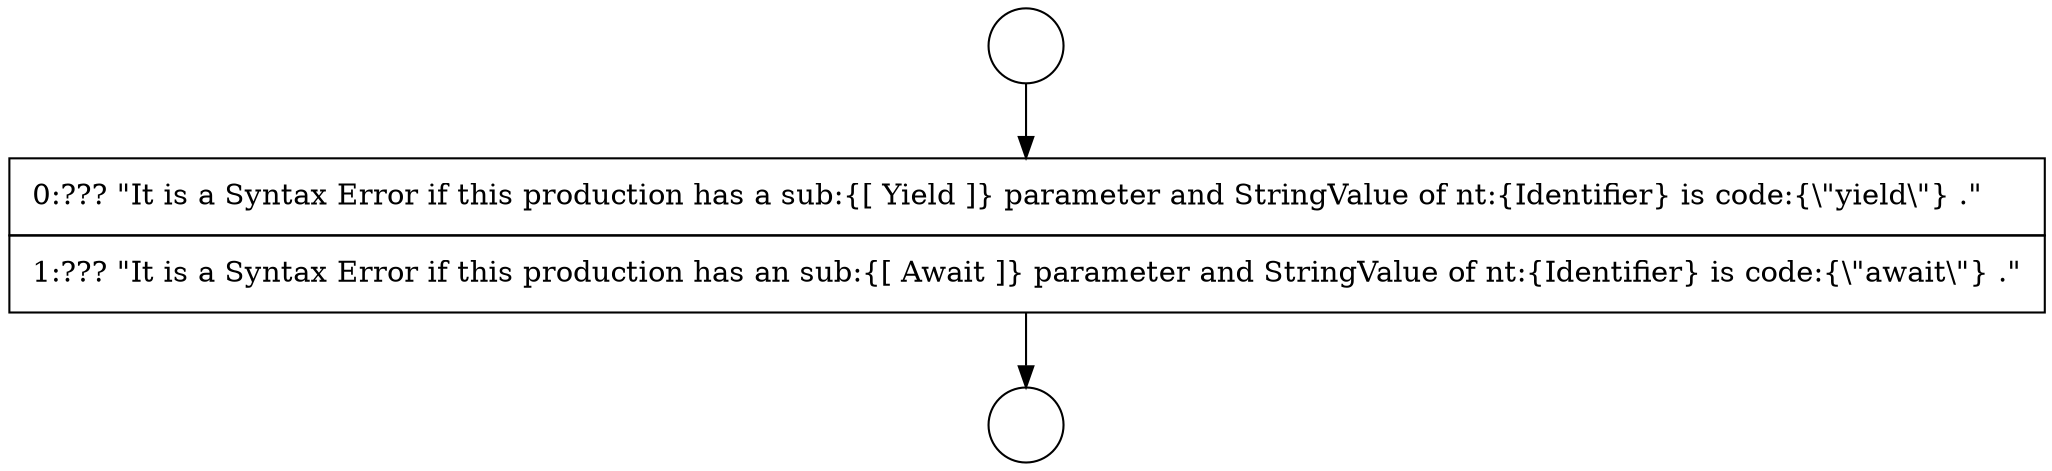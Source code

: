 digraph {
  node17025 [shape=circle label=" " color="black" fillcolor="white" style=filled]
  node17027 [shape=none, margin=0, label=<<font color="black">
    <table border="0" cellborder="1" cellspacing="0" cellpadding="10">
      <tr><td align="left">0:??? &quot;It is a Syntax Error if this production has a sub:{[ Yield ]} parameter and StringValue of nt:{Identifier} is code:{\&quot;yield\&quot;} .&quot;</td></tr>
      <tr><td align="left">1:??? &quot;It is a Syntax Error if this production has an sub:{[ Await ]} parameter and StringValue of nt:{Identifier} is code:{\&quot;await\&quot;} .&quot;</td></tr>
    </table>
  </font>> color="black" fillcolor="white" style=filled]
  node17026 [shape=circle label=" " color="black" fillcolor="white" style=filled]
  node17025 -> node17027 [ color="black"]
  node17027 -> node17026 [ color="black"]
}
